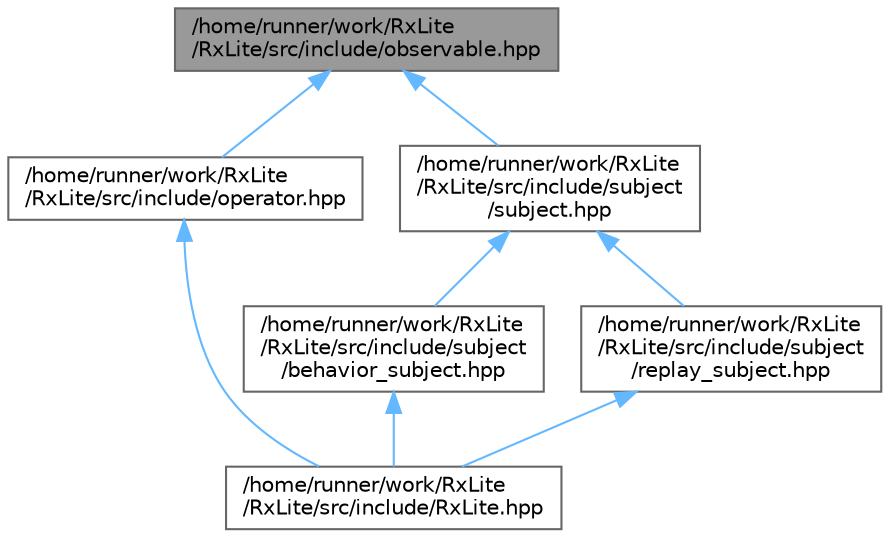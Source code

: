 digraph "/home/runner/work/RxLite/RxLite/src/include/observable.hpp"
{
 // LATEX_PDF_SIZE
  bgcolor="transparent";
  edge [fontname=Helvetica,fontsize=10,labelfontname=Helvetica,labelfontsize=10];
  node [fontname=Helvetica,fontsize=10,shape=box,height=0.2,width=0.4];
  Node1 [id="Node000001",label="/home/runner/work/RxLite\l/RxLite/src/include/observable.hpp",height=0.2,width=0.4,color="gray40", fillcolor="grey60", style="filled", fontcolor="black",tooltip=" "];
  Node1 -> Node2 [id="edge1_Node000001_Node000002",dir="back",color="steelblue1",style="solid",tooltip=" "];
  Node2 [id="Node000002",label="/home/runner/work/RxLite\l/RxLite/src/include/operator.hpp",height=0.2,width=0.4,color="grey40", fillcolor="white", style="filled",URL="$operator_8hpp.html",tooltip=" "];
  Node2 -> Node3 [id="edge2_Node000002_Node000003",dir="back",color="steelblue1",style="solid",tooltip=" "];
  Node3 [id="Node000003",label="/home/runner/work/RxLite\l/RxLite/src/include/RxLite.hpp",height=0.2,width=0.4,color="grey40", fillcolor="white", style="filled",URL="$RxLite_8hpp.html",tooltip=" "];
  Node1 -> Node4 [id="edge3_Node000001_Node000004",dir="back",color="steelblue1",style="solid",tooltip=" "];
  Node4 [id="Node000004",label="/home/runner/work/RxLite\l/RxLite/src/include/subject\l/subject.hpp",height=0.2,width=0.4,color="grey40", fillcolor="white", style="filled",URL="$subject_8hpp.html",tooltip=" "];
  Node4 -> Node5 [id="edge4_Node000004_Node000005",dir="back",color="steelblue1",style="solid",tooltip=" "];
  Node5 [id="Node000005",label="/home/runner/work/RxLite\l/RxLite/src/include/subject\l/behavior_subject.hpp",height=0.2,width=0.4,color="grey40", fillcolor="white", style="filled",URL="$behavior__subject_8hpp.html",tooltip=" "];
  Node5 -> Node3 [id="edge5_Node000005_Node000003",dir="back",color="steelblue1",style="solid",tooltip=" "];
  Node4 -> Node6 [id="edge6_Node000004_Node000006",dir="back",color="steelblue1",style="solid",tooltip=" "];
  Node6 [id="Node000006",label="/home/runner/work/RxLite\l/RxLite/src/include/subject\l/replay_subject.hpp",height=0.2,width=0.4,color="grey40", fillcolor="white", style="filled",URL="$replay__subject_8hpp.html",tooltip=" "];
  Node6 -> Node3 [id="edge7_Node000006_Node000003",dir="back",color="steelblue1",style="solid",tooltip=" "];
}
